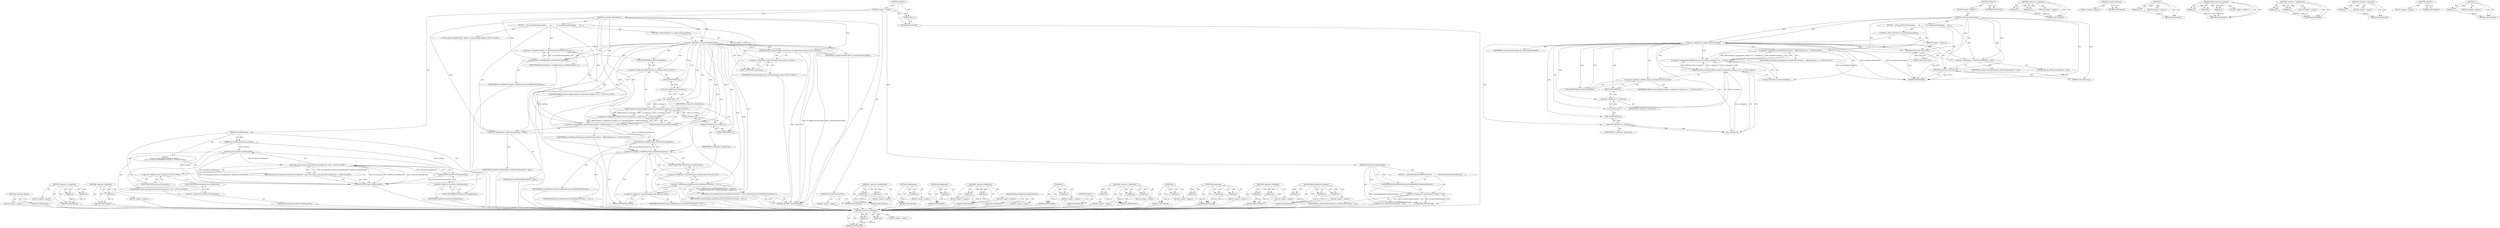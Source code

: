 digraph "AffineTransform.translation" {
vulnerable_74 [label=<(METHOD,&lt;operator&gt;.fieldAccess)>];
vulnerable_75 [label=<(PARAM,p1)>];
vulnerable_76 [label=<(PARAM,p2)>];
vulnerable_77 [label=<(BLOCK,&lt;empty&gt;,&lt;empty&gt;)>];
vulnerable_78 [label=<(METHOD_RETURN,ANY)>];
vulnerable_6 [label=<(METHOD,&lt;global&gt;)<SUB>1</SUB>>];
vulnerable_7 [label=<(BLOCK,&lt;empty&gt;,&lt;empty&gt;)<SUB>1</SUB>>];
vulnerable_8 [label=<(METHOD,calculateLocalTransform)<SUB>1</SUB>>];
vulnerable_9 [label=<(BLOCK,{
     if (!m_needsTransformUpdate)
        ret...,{
     if (!m_needsTransformUpdate)
        ret...)<SUB>2</SUB>>];
vulnerable_10 [label=<(CONTROL_STRUCTURE,IF,if (!m_needsTransformUpdate))<SUB>3</SUB>>];
vulnerable_11 [label=<(&lt;operator&gt;.logicalNot,!m_needsTransformUpdate)<SUB>3</SUB>>];
vulnerable_12 [label=<(IDENTIFIER,m_needsTransformUpdate,!m_needsTransformUpdate)<SUB>3</SUB>>];
vulnerable_13 [label=<(BLOCK,&lt;empty&gt;,&lt;empty&gt;)<SUB>4</SUB>>];
vulnerable_14 [label=<(RETURN,return false;,return false;)<SUB>4</SUB>>];
vulnerable_15 [label=<(LITERAL,false,return false;)<SUB>4</SUB>>];
vulnerable_16 [label="<(&lt;operator&gt;.assignment,m_localToParentTransform = AffineTransform::tra...)<SUB>6</SUB>>"];
vulnerable_17 [label="<(IDENTIFIER,m_localToParentTransform,m_localToParentTransform = AffineTransform::tra...)<SUB>6</SUB>>"];
vulnerable_18 [label="<(&lt;operator&gt;.multiplication,AffineTransform::translation(m_viewport.x(), m_...)<SUB>6</SUB>>"];
vulnerable_19 [label="<(AffineTransform.translation,AffineTransform::translation(m_viewport.x(), m_...)<SUB>6</SUB>>"];
vulnerable_20 [label="<(&lt;operator&gt;.fieldAccess,AffineTransform::translation)<SUB>6</SUB>>"];
vulnerable_21 [label="<(IDENTIFIER,AffineTransform,AffineTransform::translation(m_viewport.x(), m_...)<SUB>6</SUB>>"];
vulnerable_22 [label=<(FIELD_IDENTIFIER,translation,translation)<SUB>6</SUB>>];
vulnerable_23 [label=<(x,m_viewport.x())<SUB>6</SUB>>];
vulnerable_24 [label=<(&lt;operator&gt;.fieldAccess,m_viewport.x)<SUB>6</SUB>>];
vulnerable_25 [label=<(IDENTIFIER,m_viewport,m_viewport.x())<SUB>6</SUB>>];
vulnerable_26 [label=<(FIELD_IDENTIFIER,x,x)<SUB>6</SUB>>];
vulnerable_27 [label=<(y,m_viewport.y())<SUB>6</SUB>>];
vulnerable_28 [label=<(&lt;operator&gt;.fieldAccess,m_viewport.y)<SUB>6</SUB>>];
vulnerable_29 [label=<(IDENTIFIER,m_viewport,m_viewport.y())<SUB>6</SUB>>];
vulnerable_30 [label=<(FIELD_IDENTIFIER,y,y)<SUB>6</SUB>>];
vulnerable_31 [label=<(viewportTransform,viewportTransform())<SUB>6</SUB>>];
vulnerable_32 [label=<(&lt;operator&gt;.assignment,m_needsTransformUpdate = false)<SUB>7</SUB>>];
vulnerable_33 [label=<(IDENTIFIER,m_needsTransformUpdate,m_needsTransformUpdate = false)<SUB>7</SUB>>];
vulnerable_34 [label=<(LITERAL,false,m_needsTransformUpdate = false)<SUB>7</SUB>>];
vulnerable_35 [label=<(RETURN,return true;,return true;)<SUB>8</SUB>>];
vulnerable_36 [label=<(LITERAL,true,return true;)<SUB>8</SUB>>];
vulnerable_37 [label=<(METHOD_RETURN,bool)<SUB>1</SUB>>];
vulnerable_39 [label=<(METHOD_RETURN,ANY)<SUB>1</SUB>>];
vulnerable_58 [label=<(METHOD,&lt;operator&gt;.assignment)>];
vulnerable_59 [label=<(PARAM,p1)>];
vulnerable_60 [label=<(PARAM,p2)>];
vulnerable_61 [label=<(BLOCK,&lt;empty&gt;,&lt;empty&gt;)>];
vulnerable_62 [label=<(METHOD_RETURN,ANY)>];
vulnerable_87 [label=<(METHOD,viewportTransform)>];
vulnerable_88 [label=<(BLOCK,&lt;empty&gt;,&lt;empty&gt;)>];
vulnerable_89 [label=<(METHOD_RETURN,ANY)>];
vulnerable_83 [label=<(METHOD,y)>];
vulnerable_84 [label=<(PARAM,p1)>];
vulnerable_85 [label=<(BLOCK,&lt;empty&gt;,&lt;empty&gt;)>];
vulnerable_86 [label=<(METHOD_RETURN,ANY)>];
vulnerable_68 [label=<(METHOD,AffineTransform.translation)>];
vulnerable_69 [label=<(PARAM,p1)>];
vulnerable_70 [label=<(PARAM,p2)>];
vulnerable_71 [label=<(PARAM,p3)>];
vulnerable_72 [label=<(BLOCK,&lt;empty&gt;,&lt;empty&gt;)>];
vulnerable_73 [label=<(METHOD_RETURN,ANY)>];
vulnerable_63 [label=<(METHOD,&lt;operator&gt;.multiplication)>];
vulnerable_64 [label=<(PARAM,p1)>];
vulnerable_65 [label=<(PARAM,p2)>];
vulnerable_66 [label=<(BLOCK,&lt;empty&gt;,&lt;empty&gt;)>];
vulnerable_67 [label=<(METHOD_RETURN,ANY)>];
vulnerable_54 [label=<(METHOD,&lt;operator&gt;.logicalNot)>];
vulnerable_55 [label=<(PARAM,p1)>];
vulnerable_56 [label=<(BLOCK,&lt;empty&gt;,&lt;empty&gt;)>];
vulnerable_57 [label=<(METHOD_RETURN,ANY)>];
vulnerable_48 [label=<(METHOD,&lt;global&gt;)<SUB>1</SUB>>];
vulnerable_49 [label=<(BLOCK,&lt;empty&gt;,&lt;empty&gt;)>];
vulnerable_50 [label=<(METHOD_RETURN,ANY)>];
vulnerable_79 [label=<(METHOD,x)>];
vulnerable_80 [label=<(PARAM,p1)>];
vulnerable_81 [label=<(BLOCK,&lt;empty&gt;,&lt;empty&gt;)>];
vulnerable_82 [label=<(METHOD_RETURN,ANY)>];
fixed_160 [label=<(METHOD,viewportTransform)>];
fixed_161 [label=<(BLOCK,&lt;empty&gt;,&lt;empty&gt;)>];
fixed_162 [label=<(METHOD_RETURN,ANY)>];
fixed_113 [label=<(METHOD,&lt;operator&gt;.assignment)>];
fixed_114 [label=<(PARAM,p1)>];
fixed_115 [label=<(PARAM,p2)>];
fixed_116 [label=<(BLOCK,&lt;empty&gt;,&lt;empty&gt;)>];
fixed_117 [label=<(METHOD_RETURN,ANY)>];
fixed_137 [label=<(METHOD,&lt;operator&gt;.logicalNot)>];
fixed_138 [label=<(PARAM,p1)>];
fixed_139 [label=<(BLOCK,&lt;empty&gt;,&lt;empty&gt;)>];
fixed_140 [label=<(METHOD_RETURN,ANY)>];
fixed_6 [label=<(METHOD,&lt;global&gt;)<SUB>1</SUB>>];
fixed_7 [label=<(BLOCK,&lt;empty&gt;,&lt;empty&gt;)<SUB>1</SUB>>];
fixed_8 [label=<(METHOD,calculateLocalTransform)<SUB>1</SUB>>];
fixed_9 [label=<(BLOCK,&lt;empty&gt;,&lt;empty&gt;)>];
fixed_10 [label=<(METHOD_RETURN,bool)<SUB>1</SUB>>];
fixed_12 [label=<(UNKNOWN,),))<SUB>1</SUB>>];
fixed_13 [label=<(METHOD,setNeedsTransformUpdate)<SUB>2</SUB>>];
fixed_14 [label=<(BLOCK,{
    setMayNeedPaintInvalidationSubtree();
   ...,{
    setMayNeedPaintInvalidationSubtree();
   ...)<SUB>3</SUB>>];
fixed_15 [label=<(setMayNeedPaintInvalidationSubtree,setMayNeedPaintInvalidationSubtree())<SUB>4</SUB>>];
fixed_16 [label=<(&lt;operator&gt;.assignment,m_needsTransformUpdate = true)<SUB>5</SUB>>];
fixed_17 [label=<(IDENTIFIER,m_needsTransformUpdate,m_needsTransformUpdate = true)<SUB>5</SUB>>];
fixed_18 [label=<(LITERAL,true,m_needsTransformUpdate = true)<SUB>5</SUB>>];
fixed_19 [label=<(METHOD_RETURN,void)<SUB>2</SUB>>];
fixed_21 [label=<(METHOD,scaleReference)<SUB>8</SUB>>];
fixed_22 [label=<(PARAM,const AffineTransform&amp; transform)<SUB>8</SUB>>];
fixed_23 [label="<(BLOCK,{
    return std::make_pair(transform.xScaleSqu...,{
    return std::make_pair(transform.xScaleSqu...)<SUB>9</SUB>>"];
fixed_24 [label="<(RETURN,return std::make_pair(transform.xScaleSquared()...,return std::make_pair(transform.xScaleSquared()...)<SUB>10</SUB>>"];
fixed_25 [label="<(std.make_pair,std::make_pair(transform.xScaleSquared(), trans...)<SUB>10</SUB>>"];
fixed_26 [label="<(&lt;operator&gt;.fieldAccess,std::make_pair)<SUB>10</SUB>>"];
fixed_27 [label="<(IDENTIFIER,std,std::make_pair(transform.xScaleSquared(), trans...)<SUB>10</SUB>>"];
fixed_28 [label=<(FIELD_IDENTIFIER,make_pair,make_pair)<SUB>10</SUB>>];
fixed_29 [label=<(xScaleSquared,transform.xScaleSquared())<SUB>10</SUB>>];
fixed_30 [label=<(&lt;operator&gt;.fieldAccess,transform.xScaleSquared)<SUB>10</SUB>>];
fixed_31 [label=<(IDENTIFIER,transform,transform.xScaleSquared())<SUB>10</SUB>>];
fixed_32 [label=<(FIELD_IDENTIFIER,xScaleSquared,xScaleSquared)<SUB>10</SUB>>];
fixed_33 [label=<(yScaleSquared,transform.yScaleSquared())<SUB>10</SUB>>];
fixed_34 [label=<(&lt;operator&gt;.fieldAccess,transform.yScaleSquared)<SUB>10</SUB>>];
fixed_35 [label=<(IDENTIFIER,transform,transform.yScaleSquared())<SUB>10</SUB>>];
fixed_36 [label=<(FIELD_IDENTIFIER,yScaleSquared,yScaleSquared)<SUB>10</SUB>>];
fixed_37 [label=<(METHOD_RETURN,pair&lt;double,double&gt;)<SUB>8</SUB>>];
fixed_39 [label=<(METHOD,calculateLocalTransform)<SUB>13</SUB>>];
fixed_40 [label=<(BLOCK,{
     if (!m_needsTransformUpdate)
        ret...,{
     if (!m_needsTransformUpdate)
        ret...)<SUB>14</SUB>>];
fixed_41 [label=<(CONTROL_STRUCTURE,IF,if (!m_needsTransformUpdate))<SUB>15</SUB>>];
fixed_42 [label=<(&lt;operator&gt;.logicalNot,!m_needsTransformUpdate)<SUB>15</SUB>>];
fixed_43 [label=<(IDENTIFIER,m_needsTransformUpdate,!m_needsTransformUpdate)<SUB>15</SUB>>];
fixed_44 [label=<(BLOCK,&lt;empty&gt;,&lt;empty&gt;)<SUB>16</SUB>>];
fixed_45 [label="<(RETURN,return TransformChange::None;,return TransformChange::None;)<SUB>16</SUB>>"];
fixed_46 [label="<(&lt;operator&gt;.fieldAccess,TransformChange::None)<SUB>16</SUB>>"];
fixed_47 [label="<(IDENTIFIER,TransformChange,return TransformChange::None;)<SUB>16</SUB>>"];
fixed_48 [label=<(FIELD_IDENTIFIER,None,None)<SUB>16</SUB>>];
fixed_49 [label="<(LOCAL,std.pair&lt;double,double&gt; oldScale: std.pair&lt;double,double&gt;)<SUB>18</SUB>>"];
fixed_50 [label=<(&lt;operator&gt;.assignment,oldScale = scaleReference(m_localToParentTransf...)<SUB>18</SUB>>];
fixed_51 [label=<(IDENTIFIER,oldScale,oldScale = scaleReference(m_localToParentTransf...)<SUB>18</SUB>>];
fixed_52 [label=<(scaleReference,scaleReference(m_localToParentTransform))<SUB>18</SUB>>];
fixed_53 [label=<(IDENTIFIER,m_localToParentTransform,scaleReference(m_localToParentTransform))<SUB>18</SUB>>];
fixed_54 [label="<(&lt;operator&gt;.assignment,m_localToParentTransform = AffineTransform::tra...)<SUB>19</SUB>>"];
fixed_55 [label="<(IDENTIFIER,m_localToParentTransform,m_localToParentTransform = AffineTransform::tra...)<SUB>19</SUB>>"];
fixed_56 [label="<(&lt;operator&gt;.multiplication,AffineTransform::translation(m_viewport.x(), m_...)<SUB>19</SUB>>"];
fixed_57 [label="<(AffineTransform.translation,AffineTransform::translation(m_viewport.x(), m_...)<SUB>19</SUB>>"];
fixed_58 [label="<(&lt;operator&gt;.fieldAccess,AffineTransform::translation)<SUB>19</SUB>>"];
fixed_59 [label="<(IDENTIFIER,AffineTransform,AffineTransform::translation(m_viewport.x(), m_...)<SUB>19</SUB>>"];
fixed_60 [label=<(FIELD_IDENTIFIER,translation,translation)<SUB>19</SUB>>];
fixed_61 [label=<(x,m_viewport.x())<SUB>19</SUB>>];
fixed_62 [label=<(&lt;operator&gt;.fieldAccess,m_viewport.x)<SUB>19</SUB>>];
fixed_63 [label=<(IDENTIFIER,m_viewport,m_viewport.x())<SUB>19</SUB>>];
fixed_64 [label=<(FIELD_IDENTIFIER,x,x)<SUB>19</SUB>>];
fixed_65 [label=<(y,m_viewport.y())<SUB>19</SUB>>];
fixed_66 [label=<(&lt;operator&gt;.fieldAccess,m_viewport.y)<SUB>19</SUB>>];
fixed_67 [label=<(IDENTIFIER,m_viewport,m_viewport.y())<SUB>19</SUB>>];
fixed_68 [label=<(FIELD_IDENTIFIER,y,y)<SUB>19</SUB>>];
fixed_69 [label=<(viewportTransform,viewportTransform())<SUB>19</SUB>>];
fixed_70 [label=<(&lt;operator&gt;.assignment,m_needsTransformUpdate = false)<SUB>20</SUB>>];
fixed_71 [label=<(IDENTIFIER,m_needsTransformUpdate,m_needsTransformUpdate = false)<SUB>20</SUB>>];
fixed_72 [label=<(LITERAL,false,m_needsTransformUpdate = false)<SUB>20</SUB>>];
fixed_73 [label=<(RETURN,return scaleReference(m_localToParentTransform)...,return scaleReference(m_localToParentTransform)...)<SUB>21</SUB>>];
fixed_74 [label=<(&lt;operator&gt;.conditional,scaleReference(m_localToParentTransform) != old...)<SUB>21</SUB>>];
fixed_75 [label=<(&lt;operator&gt;.notEquals,scaleReference(m_localToParentTransform) != old...)<SUB>21</SUB>>];
fixed_76 [label=<(scaleReference,scaleReference(m_localToParentTransform))<SUB>21</SUB>>];
fixed_77 [label=<(IDENTIFIER,m_localToParentTransform,scaleReference(m_localToParentTransform))<SUB>21</SUB>>];
fixed_78 [label=<(IDENTIFIER,oldScale,scaleReference(m_localToParentTransform) != old...)<SUB>21</SUB>>];
fixed_79 [label="<(&lt;operator&gt;.fieldAccess,TransformChange::Full)<SUB>22</SUB>>"];
fixed_80 [label=<(IDENTIFIER,TransformChange,scaleReference(m_localToParentTransform) != old...)<SUB>22</SUB>>];
fixed_81 [label=<(FIELD_IDENTIFIER,Full,Full)<SUB>22</SUB>>];
fixed_82 [label="<(&lt;operator&gt;.fieldAccess,TransformChange::ScaleInvariant)<SUB>22</SUB>>"];
fixed_83 [label=<(IDENTIFIER,TransformChange,scaleReference(m_localToParentTransform) != old...)<SUB>22</SUB>>];
fixed_84 [label=<(FIELD_IDENTIFIER,ScaleInvariant,ScaleInvariant)<SUB>22</SUB>>];
fixed_85 [label=<(METHOD_RETURN,TransformChange)<SUB>13</SUB>>];
fixed_87 [label=<(METHOD_RETURN,ANY)<SUB>1</SUB>>];
fixed_141 [label=<(METHOD,&lt;operator&gt;.multiplication)>];
fixed_142 [label=<(PARAM,p1)>];
fixed_143 [label=<(PARAM,p2)>];
fixed_144 [label=<(BLOCK,&lt;empty&gt;,&lt;empty&gt;)>];
fixed_145 [label=<(METHOD_RETURN,ANY)>];
fixed_133 [label=<(METHOD,yScaleSquared)>];
fixed_134 [label=<(PARAM,p1)>];
fixed_135 [label=<(BLOCK,&lt;empty&gt;,&lt;empty&gt;)>];
fixed_136 [label=<(METHOD_RETURN,ANY)>];
fixed_129 [label=<(METHOD,xScaleSquared)>];
fixed_130 [label=<(PARAM,p1)>];
fixed_131 [label=<(BLOCK,&lt;empty&gt;,&lt;empty&gt;)>];
fixed_132 [label=<(METHOD_RETURN,ANY)>];
fixed_124 [label=<(METHOD,&lt;operator&gt;.fieldAccess)>];
fixed_125 [label=<(PARAM,p1)>];
fixed_126 [label=<(PARAM,p2)>];
fixed_127 [label=<(BLOCK,&lt;empty&gt;,&lt;empty&gt;)>];
fixed_128 [label=<(METHOD_RETURN,ANY)>];
fixed_110 [label=<(METHOD,setMayNeedPaintInvalidationSubtree)>];
fixed_111 [label=<(BLOCK,&lt;empty&gt;,&lt;empty&gt;)>];
fixed_112 [label=<(METHOD_RETURN,ANY)>];
fixed_152 [label=<(METHOD,x)>];
fixed_153 [label=<(PARAM,p1)>];
fixed_154 [label=<(BLOCK,&lt;empty&gt;,&lt;empty&gt;)>];
fixed_155 [label=<(METHOD_RETURN,ANY)>];
fixed_104 [label=<(METHOD,&lt;global&gt;)<SUB>1</SUB>>];
fixed_105 [label=<(BLOCK,&lt;empty&gt;,&lt;empty&gt;)>];
fixed_106 [label=<(METHOD_RETURN,ANY)>];
fixed_163 [label=<(METHOD,&lt;operator&gt;.conditional)>];
fixed_164 [label=<(PARAM,p1)>];
fixed_165 [label=<(PARAM,p2)>];
fixed_166 [label=<(PARAM,p3)>];
fixed_167 [label=<(BLOCK,&lt;empty&gt;,&lt;empty&gt;)>];
fixed_168 [label=<(METHOD_RETURN,ANY)>];
fixed_156 [label=<(METHOD,y)>];
fixed_157 [label=<(PARAM,p1)>];
fixed_158 [label=<(BLOCK,&lt;empty&gt;,&lt;empty&gt;)>];
fixed_159 [label=<(METHOD_RETURN,ANY)>];
fixed_118 [label=<(METHOD,std.make_pair)>];
fixed_119 [label=<(PARAM,p1)>];
fixed_120 [label=<(PARAM,p2)>];
fixed_121 [label=<(PARAM,p3)>];
fixed_122 [label=<(BLOCK,&lt;empty&gt;,&lt;empty&gt;)>];
fixed_123 [label=<(METHOD_RETURN,ANY)>];
fixed_169 [label=<(METHOD,&lt;operator&gt;.notEquals)>];
fixed_170 [label=<(PARAM,p1)>];
fixed_171 [label=<(PARAM,p2)>];
fixed_172 [label=<(BLOCK,&lt;empty&gt;,&lt;empty&gt;)>];
fixed_173 [label=<(METHOD_RETURN,ANY)>];
fixed_146 [label=<(METHOD,AffineTransform.translation)>];
fixed_147 [label=<(PARAM,p1)>];
fixed_148 [label=<(PARAM,p2)>];
fixed_149 [label=<(PARAM,p3)>];
fixed_150 [label=<(BLOCK,&lt;empty&gt;,&lt;empty&gt;)>];
fixed_151 [label=<(METHOD_RETURN,ANY)>];
vulnerable_74 -> vulnerable_75  [key=0, label="AST: "];
vulnerable_74 -> vulnerable_75  [key=1, label="DDG: "];
vulnerable_74 -> vulnerable_77  [key=0, label="AST: "];
vulnerable_74 -> vulnerable_76  [key=0, label="AST: "];
vulnerable_74 -> vulnerable_76  [key=1, label="DDG: "];
vulnerable_74 -> vulnerable_78  [key=0, label="AST: "];
vulnerable_74 -> vulnerable_78  [key=1, label="CFG: "];
vulnerable_75 -> vulnerable_78  [key=0, label="DDG: p1"];
vulnerable_76 -> vulnerable_78  [key=0, label="DDG: p2"];
vulnerable_6 -> vulnerable_7  [key=0, label="AST: "];
vulnerable_6 -> vulnerable_39  [key=0, label="AST: "];
vulnerable_6 -> vulnerable_39  [key=1, label="CFG: "];
vulnerable_7 -> vulnerable_8  [key=0, label="AST: "];
vulnerable_8 -> vulnerable_9  [key=0, label="AST: "];
vulnerable_8 -> vulnerable_37  [key=0, label="AST: "];
vulnerable_8 -> vulnerable_11  [key=0, label="CFG: "];
vulnerable_8 -> vulnerable_11  [key=1, label="DDG: "];
vulnerable_8 -> vulnerable_32  [key=0, label="DDG: "];
vulnerable_8 -> vulnerable_35  [key=0, label="DDG: "];
vulnerable_8 -> vulnerable_36  [key=0, label="DDG: "];
vulnerable_8 -> vulnerable_14  [key=0, label="DDG: "];
vulnerable_8 -> vulnerable_18  [key=0, label="DDG: "];
vulnerable_8 -> vulnerable_15  [key=0, label="DDG: "];
vulnerable_9 -> vulnerable_10  [key=0, label="AST: "];
vulnerable_9 -> vulnerable_16  [key=0, label="AST: "];
vulnerable_9 -> vulnerable_32  [key=0, label="AST: "];
vulnerable_9 -> vulnerable_35  [key=0, label="AST: "];
vulnerable_10 -> vulnerable_11  [key=0, label="AST: "];
vulnerable_10 -> vulnerable_13  [key=0, label="AST: "];
vulnerable_11 -> vulnerable_12  [key=0, label="AST: "];
vulnerable_11 -> vulnerable_14  [key=0, label="CFG: "];
vulnerable_11 -> vulnerable_14  [key=1, label="CDG: "];
vulnerable_11 -> vulnerable_22  [key=0, label="CFG: "];
vulnerable_11 -> vulnerable_22  [key=1, label="CDG: "];
vulnerable_11 -> vulnerable_37  [key=0, label="DDG: m_needsTransformUpdate"];
vulnerable_11 -> vulnerable_37  [key=1, label="DDG: !m_needsTransformUpdate"];
vulnerable_11 -> vulnerable_24  [key=0, label="CDG: "];
vulnerable_11 -> vulnerable_16  [key=0, label="CDG: "];
vulnerable_11 -> vulnerable_30  [key=0, label="CDG: "];
vulnerable_11 -> vulnerable_32  [key=0, label="CDG: "];
vulnerable_11 -> vulnerable_18  [key=0, label="CDG: "];
vulnerable_11 -> vulnerable_26  [key=0, label="CDG: "];
vulnerable_11 -> vulnerable_23  [key=0, label="CDG: "];
vulnerable_11 -> vulnerable_19  [key=0, label="CDG: "];
vulnerable_11 -> vulnerable_28  [key=0, label="CDG: "];
vulnerable_11 -> vulnerable_35  [key=0, label="CDG: "];
vulnerable_11 -> vulnerable_20  [key=0, label="CDG: "];
vulnerable_11 -> vulnerable_27  [key=0, label="CDG: "];
vulnerable_11 -> vulnerable_31  [key=0, label="CDG: "];
vulnerable_13 -> vulnerable_14  [key=0, label="AST: "];
vulnerable_14 -> vulnerable_15  [key=0, label="AST: "];
vulnerable_14 -> vulnerable_37  [key=0, label="CFG: "];
vulnerable_14 -> vulnerable_37  [key=1, label="DDG: &lt;RET&gt;"];
vulnerable_15 -> vulnerable_14  [key=0, label="DDG: false"];
vulnerable_16 -> vulnerable_17  [key=0, label="AST: "];
vulnerable_16 -> vulnerable_18  [key=0, label="AST: "];
vulnerable_16 -> vulnerable_32  [key=0, label="CFG: "];
vulnerable_16 -> vulnerable_37  [key=0, label="DDG: m_localToParentTransform"];
vulnerable_18 -> vulnerable_19  [key=0, label="AST: "];
vulnerable_18 -> vulnerable_31  [key=0, label="AST: "];
vulnerable_18 -> vulnerable_16  [key=0, label="CFG: "];
vulnerable_18 -> vulnerable_16  [key=1, label="DDG: AffineTransform::translation(m_viewport.x(), m_viewport.y())"];
vulnerable_18 -> vulnerable_16  [key=2, label="DDG: viewportTransform()"];
vulnerable_19 -> vulnerable_20  [key=0, label="AST: "];
vulnerable_19 -> vulnerable_23  [key=0, label="AST: "];
vulnerable_19 -> vulnerable_27  [key=0, label="AST: "];
vulnerable_19 -> vulnerable_31  [key=0, label="CFG: "];
vulnerable_19 -> vulnerable_18  [key=0, label="DDG: AffineTransform::translation"];
vulnerable_19 -> vulnerable_18  [key=1, label="DDG: m_viewport.x()"];
vulnerable_19 -> vulnerable_18  [key=2, label="DDG: m_viewport.y()"];
vulnerable_20 -> vulnerable_21  [key=0, label="AST: "];
vulnerable_20 -> vulnerable_22  [key=0, label="AST: "];
vulnerable_20 -> vulnerable_26  [key=0, label="CFG: "];
vulnerable_22 -> vulnerable_20  [key=0, label="CFG: "];
vulnerable_23 -> vulnerable_24  [key=0, label="AST: "];
vulnerable_23 -> vulnerable_30  [key=0, label="CFG: "];
vulnerable_23 -> vulnerable_19  [key=0, label="DDG: m_viewport.x"];
vulnerable_24 -> vulnerable_25  [key=0, label="AST: "];
vulnerable_24 -> vulnerable_26  [key=0, label="AST: "];
vulnerable_24 -> vulnerable_23  [key=0, label="CFG: "];
vulnerable_26 -> vulnerable_24  [key=0, label="CFG: "];
vulnerable_27 -> vulnerable_28  [key=0, label="AST: "];
vulnerable_27 -> vulnerable_19  [key=0, label="CFG: "];
vulnerable_27 -> vulnerable_19  [key=1, label="DDG: m_viewport.y"];
vulnerable_28 -> vulnerable_29  [key=0, label="AST: "];
vulnerable_28 -> vulnerable_30  [key=0, label="AST: "];
vulnerable_28 -> vulnerable_27  [key=0, label="CFG: "];
vulnerable_30 -> vulnerable_28  [key=0, label="CFG: "];
vulnerable_31 -> vulnerable_18  [key=0, label="CFG: "];
vulnerable_32 -> vulnerable_33  [key=0, label="AST: "];
vulnerable_32 -> vulnerable_34  [key=0, label="AST: "];
vulnerable_32 -> vulnerable_35  [key=0, label="CFG: "];
vulnerable_35 -> vulnerable_36  [key=0, label="AST: "];
vulnerable_35 -> vulnerable_37  [key=0, label="CFG: "];
vulnerable_35 -> vulnerable_37  [key=1, label="DDG: &lt;RET&gt;"];
vulnerable_36 -> vulnerable_35  [key=0, label="DDG: true"];
vulnerable_58 -> vulnerable_59  [key=0, label="AST: "];
vulnerable_58 -> vulnerable_59  [key=1, label="DDG: "];
vulnerable_58 -> vulnerable_61  [key=0, label="AST: "];
vulnerable_58 -> vulnerable_60  [key=0, label="AST: "];
vulnerable_58 -> vulnerable_60  [key=1, label="DDG: "];
vulnerable_58 -> vulnerable_62  [key=0, label="AST: "];
vulnerable_58 -> vulnerable_62  [key=1, label="CFG: "];
vulnerable_59 -> vulnerable_62  [key=0, label="DDG: p1"];
vulnerable_60 -> vulnerable_62  [key=0, label="DDG: p2"];
vulnerable_87 -> vulnerable_88  [key=0, label="AST: "];
vulnerable_87 -> vulnerable_89  [key=0, label="AST: "];
vulnerable_87 -> vulnerable_89  [key=1, label="CFG: "];
vulnerable_83 -> vulnerable_84  [key=0, label="AST: "];
vulnerable_83 -> vulnerable_84  [key=1, label="DDG: "];
vulnerable_83 -> vulnerable_85  [key=0, label="AST: "];
vulnerable_83 -> vulnerable_86  [key=0, label="AST: "];
vulnerable_83 -> vulnerable_86  [key=1, label="CFG: "];
vulnerable_84 -> vulnerable_86  [key=0, label="DDG: p1"];
vulnerable_68 -> vulnerable_69  [key=0, label="AST: "];
vulnerable_68 -> vulnerable_69  [key=1, label="DDG: "];
vulnerable_68 -> vulnerable_72  [key=0, label="AST: "];
vulnerable_68 -> vulnerable_70  [key=0, label="AST: "];
vulnerable_68 -> vulnerable_70  [key=1, label="DDG: "];
vulnerable_68 -> vulnerable_73  [key=0, label="AST: "];
vulnerable_68 -> vulnerable_73  [key=1, label="CFG: "];
vulnerable_68 -> vulnerable_71  [key=0, label="AST: "];
vulnerable_68 -> vulnerable_71  [key=1, label="DDG: "];
vulnerable_69 -> vulnerable_73  [key=0, label="DDG: p1"];
vulnerable_70 -> vulnerable_73  [key=0, label="DDG: p2"];
vulnerable_71 -> vulnerable_73  [key=0, label="DDG: p3"];
vulnerable_63 -> vulnerable_64  [key=0, label="AST: "];
vulnerable_63 -> vulnerable_64  [key=1, label="DDG: "];
vulnerable_63 -> vulnerable_66  [key=0, label="AST: "];
vulnerable_63 -> vulnerable_65  [key=0, label="AST: "];
vulnerable_63 -> vulnerable_65  [key=1, label="DDG: "];
vulnerable_63 -> vulnerable_67  [key=0, label="AST: "];
vulnerable_63 -> vulnerable_67  [key=1, label="CFG: "];
vulnerable_64 -> vulnerable_67  [key=0, label="DDG: p1"];
vulnerable_65 -> vulnerable_67  [key=0, label="DDG: p2"];
vulnerable_54 -> vulnerable_55  [key=0, label="AST: "];
vulnerable_54 -> vulnerable_55  [key=1, label="DDG: "];
vulnerable_54 -> vulnerable_56  [key=0, label="AST: "];
vulnerable_54 -> vulnerable_57  [key=0, label="AST: "];
vulnerable_54 -> vulnerable_57  [key=1, label="CFG: "];
vulnerable_55 -> vulnerable_57  [key=0, label="DDG: p1"];
vulnerable_48 -> vulnerable_49  [key=0, label="AST: "];
vulnerable_48 -> vulnerable_50  [key=0, label="AST: "];
vulnerable_48 -> vulnerable_50  [key=1, label="CFG: "];
vulnerable_79 -> vulnerable_80  [key=0, label="AST: "];
vulnerable_79 -> vulnerable_80  [key=1, label="DDG: "];
vulnerable_79 -> vulnerable_81  [key=0, label="AST: "];
vulnerable_79 -> vulnerable_82  [key=0, label="AST: "];
vulnerable_79 -> vulnerable_82  [key=1, label="CFG: "];
vulnerable_80 -> vulnerable_82  [key=0, label="DDG: p1"];
fixed_160 -> fixed_161  [key=0, label="AST: "];
fixed_160 -> fixed_162  [key=0, label="AST: "];
fixed_160 -> fixed_162  [key=1, label="CFG: "];
fixed_161 -> vulnerable_74  [key=0];
fixed_162 -> vulnerable_74  [key=0];
fixed_113 -> fixed_114  [key=0, label="AST: "];
fixed_113 -> fixed_114  [key=1, label="DDG: "];
fixed_113 -> fixed_116  [key=0, label="AST: "];
fixed_113 -> fixed_115  [key=0, label="AST: "];
fixed_113 -> fixed_115  [key=1, label="DDG: "];
fixed_113 -> fixed_117  [key=0, label="AST: "];
fixed_113 -> fixed_117  [key=1, label="CFG: "];
fixed_114 -> fixed_117  [key=0, label="DDG: p1"];
fixed_115 -> fixed_117  [key=0, label="DDG: p2"];
fixed_116 -> vulnerable_74  [key=0];
fixed_117 -> vulnerable_74  [key=0];
fixed_137 -> fixed_138  [key=0, label="AST: "];
fixed_137 -> fixed_138  [key=1, label="DDG: "];
fixed_137 -> fixed_139  [key=0, label="AST: "];
fixed_137 -> fixed_140  [key=0, label="AST: "];
fixed_137 -> fixed_140  [key=1, label="CFG: "];
fixed_138 -> fixed_140  [key=0, label="DDG: p1"];
fixed_139 -> vulnerable_74  [key=0];
fixed_140 -> vulnerable_74  [key=0];
fixed_6 -> fixed_7  [key=0, label="AST: "];
fixed_6 -> fixed_87  [key=0, label="AST: "];
fixed_6 -> fixed_12  [key=0, label="CFG: "];
fixed_7 -> fixed_8  [key=0, label="AST: "];
fixed_7 -> fixed_12  [key=0, label="AST: "];
fixed_7 -> fixed_13  [key=0, label="AST: "];
fixed_7 -> fixed_21  [key=0, label="AST: "];
fixed_7 -> fixed_39  [key=0, label="AST: "];
fixed_8 -> fixed_9  [key=0, label="AST: "];
fixed_8 -> fixed_10  [key=0, label="AST: "];
fixed_8 -> fixed_10  [key=1, label="CFG: "];
fixed_9 -> vulnerable_74  [key=0];
fixed_10 -> vulnerable_74  [key=0];
fixed_12 -> fixed_87  [key=0, label="CFG: "];
fixed_13 -> fixed_14  [key=0, label="AST: "];
fixed_13 -> fixed_19  [key=0, label="AST: "];
fixed_13 -> fixed_15  [key=0, label="CFG: "];
fixed_13 -> fixed_15  [key=1, label="DDG: "];
fixed_13 -> fixed_16  [key=0, label="DDG: "];
fixed_14 -> fixed_15  [key=0, label="AST: "];
fixed_14 -> fixed_16  [key=0, label="AST: "];
fixed_15 -> fixed_16  [key=0, label="CFG: "];
fixed_15 -> fixed_19  [key=0, label="DDG: setMayNeedPaintInvalidationSubtree()"];
fixed_16 -> fixed_17  [key=0, label="AST: "];
fixed_16 -> fixed_18  [key=0, label="AST: "];
fixed_16 -> fixed_19  [key=0, label="CFG: "];
fixed_16 -> fixed_19  [key=1, label="DDG: m_needsTransformUpdate = true"];
fixed_16 -> fixed_19  [key=2, label="DDG: m_needsTransformUpdate"];
fixed_17 -> vulnerable_74  [key=0];
fixed_18 -> vulnerable_74  [key=0];
fixed_19 -> vulnerable_74  [key=0];
fixed_21 -> fixed_22  [key=0, label="AST: "];
fixed_21 -> fixed_22  [key=1, label="DDG: "];
fixed_21 -> fixed_23  [key=0, label="AST: "];
fixed_21 -> fixed_37  [key=0, label="AST: "];
fixed_21 -> fixed_28  [key=0, label="CFG: "];
fixed_22 -> fixed_37  [key=0, label="DDG: transform"];
fixed_22 -> fixed_29  [key=0, label="DDG: transform"];
fixed_22 -> fixed_33  [key=0, label="DDG: transform"];
fixed_23 -> fixed_24  [key=0, label="AST: "];
fixed_24 -> fixed_25  [key=0, label="AST: "];
fixed_24 -> fixed_37  [key=0, label="CFG: "];
fixed_24 -> fixed_37  [key=1, label="DDG: &lt;RET&gt;"];
fixed_25 -> fixed_26  [key=0, label="AST: "];
fixed_25 -> fixed_29  [key=0, label="AST: "];
fixed_25 -> fixed_33  [key=0, label="AST: "];
fixed_25 -> fixed_24  [key=0, label="CFG: "];
fixed_25 -> fixed_24  [key=1, label="DDG: std::make_pair(transform.xScaleSquared(), transform.yScaleSquared())"];
fixed_25 -> fixed_37  [key=0, label="DDG: std::make_pair"];
fixed_25 -> fixed_37  [key=1, label="DDG: transform.xScaleSquared()"];
fixed_25 -> fixed_37  [key=2, label="DDG: transform.yScaleSquared()"];
fixed_25 -> fixed_37  [key=3, label="DDG: std::make_pair(transform.xScaleSquared(), transform.yScaleSquared())"];
fixed_26 -> fixed_27  [key=0, label="AST: "];
fixed_26 -> fixed_28  [key=0, label="AST: "];
fixed_26 -> fixed_32  [key=0, label="CFG: "];
fixed_27 -> vulnerable_74  [key=0];
fixed_28 -> fixed_26  [key=0, label="CFG: "];
fixed_29 -> fixed_30  [key=0, label="AST: "];
fixed_29 -> fixed_36  [key=0, label="CFG: "];
fixed_29 -> fixed_37  [key=0, label="DDG: transform.xScaleSquared"];
fixed_29 -> fixed_25  [key=0, label="DDG: transform.xScaleSquared"];
fixed_30 -> fixed_31  [key=0, label="AST: "];
fixed_30 -> fixed_32  [key=0, label="AST: "];
fixed_30 -> fixed_29  [key=0, label="CFG: "];
fixed_31 -> vulnerable_74  [key=0];
fixed_32 -> fixed_30  [key=0, label="CFG: "];
fixed_33 -> fixed_34  [key=0, label="AST: "];
fixed_33 -> fixed_25  [key=0, label="CFG: "];
fixed_33 -> fixed_25  [key=1, label="DDG: transform.yScaleSquared"];
fixed_33 -> fixed_37  [key=0, label="DDG: transform.yScaleSquared"];
fixed_34 -> fixed_35  [key=0, label="AST: "];
fixed_34 -> fixed_36  [key=0, label="AST: "];
fixed_34 -> fixed_33  [key=0, label="CFG: "];
fixed_35 -> vulnerable_74  [key=0];
fixed_36 -> fixed_34  [key=0, label="CFG: "];
fixed_37 -> vulnerable_74  [key=0];
fixed_39 -> fixed_40  [key=0, label="AST: "];
fixed_39 -> fixed_85  [key=0, label="AST: "];
fixed_39 -> fixed_42  [key=0, label="CFG: "];
fixed_39 -> fixed_42  [key=1, label="DDG: "];
fixed_39 -> fixed_70  [key=0, label="DDG: "];
fixed_39 -> fixed_45  [key=0, label="DDG: "];
fixed_39 -> fixed_52  [key=0, label="DDG: "];
fixed_39 -> fixed_56  [key=0, label="DDG: "];
fixed_39 -> fixed_75  [key=0, label="DDG: "];
fixed_39 -> fixed_76  [key=0, label="DDG: "];
fixed_40 -> fixed_41  [key=0, label="AST: "];
fixed_40 -> fixed_49  [key=0, label="AST: "];
fixed_40 -> fixed_50  [key=0, label="AST: "];
fixed_40 -> fixed_54  [key=0, label="AST: "];
fixed_40 -> fixed_70  [key=0, label="AST: "];
fixed_40 -> fixed_73  [key=0, label="AST: "];
fixed_41 -> fixed_42  [key=0, label="AST: "];
fixed_41 -> fixed_44  [key=0, label="AST: "];
fixed_42 -> fixed_43  [key=0, label="AST: "];
fixed_42 -> fixed_48  [key=0, label="CFG: "];
fixed_42 -> fixed_48  [key=1, label="CDG: "];
fixed_42 -> fixed_52  [key=0, label="CFG: "];
fixed_42 -> fixed_52  [key=1, label="CDG: "];
fixed_42 -> fixed_85  [key=0, label="DDG: m_needsTransformUpdate"];
fixed_42 -> fixed_85  [key=1, label="DDG: !m_needsTransformUpdate"];
fixed_42 -> fixed_58  [key=0, label="CDG: "];
fixed_42 -> fixed_68  [key=0, label="CDG: "];
fixed_42 -> fixed_60  [key=0, label="CDG: "];
fixed_42 -> fixed_73  [key=0, label="CDG: "];
fixed_42 -> fixed_61  [key=0, label="CDG: "];
fixed_42 -> fixed_64  [key=0, label="CDG: "];
fixed_42 -> fixed_57  [key=0, label="CDG: "];
fixed_42 -> fixed_66  [key=0, label="CDG: "];
fixed_42 -> fixed_75  [key=0, label="CDG: "];
fixed_42 -> fixed_46  [key=0, label="CDG: "];
fixed_42 -> fixed_56  [key=0, label="CDG: "];
fixed_42 -> fixed_69  [key=0, label="CDG: "];
fixed_42 -> fixed_70  [key=0, label="CDG: "];
fixed_42 -> fixed_74  [key=0, label="CDG: "];
fixed_42 -> fixed_45  [key=0, label="CDG: "];
fixed_42 -> fixed_76  [key=0, label="CDG: "];
fixed_42 -> fixed_65  [key=0, label="CDG: "];
fixed_42 -> fixed_50  [key=0, label="CDG: "];
fixed_42 -> fixed_54  [key=0, label="CDG: "];
fixed_42 -> fixed_62  [key=0, label="CDG: "];
fixed_43 -> vulnerable_74  [key=0];
fixed_44 -> fixed_45  [key=0, label="AST: "];
fixed_45 -> fixed_46  [key=0, label="AST: "];
fixed_45 -> fixed_85  [key=0, label="CFG: "];
fixed_45 -> fixed_85  [key=1, label="DDG: &lt;RET&gt;"];
fixed_46 -> fixed_47  [key=0, label="AST: "];
fixed_46 -> fixed_48  [key=0, label="AST: "];
fixed_46 -> fixed_45  [key=0, label="CFG: "];
fixed_47 -> vulnerable_74  [key=0];
fixed_48 -> fixed_46  [key=0, label="CFG: "];
fixed_49 -> vulnerable_74  [key=0];
fixed_50 -> fixed_51  [key=0, label="AST: "];
fixed_50 -> fixed_52  [key=0, label="AST: "];
fixed_50 -> fixed_60  [key=0, label="CFG: "];
fixed_50 -> fixed_75  [key=0, label="DDG: oldScale"];
fixed_51 -> vulnerable_74  [key=0];
fixed_52 -> fixed_53  [key=0, label="AST: "];
fixed_52 -> fixed_50  [key=0, label="CFG: "];
fixed_52 -> fixed_50  [key=1, label="DDG: m_localToParentTransform"];
fixed_53 -> vulnerable_74  [key=0];
fixed_54 -> fixed_55  [key=0, label="AST: "];
fixed_54 -> fixed_56  [key=0, label="AST: "];
fixed_54 -> fixed_70  [key=0, label="CFG: "];
fixed_54 -> fixed_76  [key=0, label="DDG: m_localToParentTransform"];
fixed_55 -> vulnerable_74  [key=0];
fixed_56 -> fixed_57  [key=0, label="AST: "];
fixed_56 -> fixed_69  [key=0, label="AST: "];
fixed_56 -> fixed_54  [key=0, label="CFG: "];
fixed_56 -> fixed_54  [key=1, label="DDG: AffineTransform::translation(m_viewport.x(), m_viewport.y())"];
fixed_56 -> fixed_54  [key=2, label="DDG: viewportTransform()"];
fixed_57 -> fixed_58  [key=0, label="AST: "];
fixed_57 -> fixed_61  [key=0, label="AST: "];
fixed_57 -> fixed_65  [key=0, label="AST: "];
fixed_57 -> fixed_69  [key=0, label="CFG: "];
fixed_57 -> fixed_56  [key=0, label="DDG: AffineTransform::translation"];
fixed_57 -> fixed_56  [key=1, label="DDG: m_viewport.x()"];
fixed_57 -> fixed_56  [key=2, label="DDG: m_viewport.y()"];
fixed_58 -> fixed_59  [key=0, label="AST: "];
fixed_58 -> fixed_60  [key=0, label="AST: "];
fixed_58 -> fixed_64  [key=0, label="CFG: "];
fixed_59 -> vulnerable_74  [key=0];
fixed_60 -> fixed_58  [key=0, label="CFG: "];
fixed_61 -> fixed_62  [key=0, label="AST: "];
fixed_61 -> fixed_68  [key=0, label="CFG: "];
fixed_61 -> fixed_57  [key=0, label="DDG: m_viewport.x"];
fixed_62 -> fixed_63  [key=0, label="AST: "];
fixed_62 -> fixed_64  [key=0, label="AST: "];
fixed_62 -> fixed_61  [key=0, label="CFG: "];
fixed_63 -> vulnerable_74  [key=0];
fixed_64 -> fixed_62  [key=0, label="CFG: "];
fixed_65 -> fixed_66  [key=0, label="AST: "];
fixed_65 -> fixed_57  [key=0, label="CFG: "];
fixed_65 -> fixed_57  [key=1, label="DDG: m_viewport.y"];
fixed_66 -> fixed_67  [key=0, label="AST: "];
fixed_66 -> fixed_68  [key=0, label="AST: "];
fixed_66 -> fixed_65  [key=0, label="CFG: "];
fixed_67 -> vulnerable_74  [key=0];
fixed_68 -> fixed_66  [key=0, label="CFG: "];
fixed_69 -> fixed_56  [key=0, label="CFG: "];
fixed_70 -> fixed_71  [key=0, label="AST: "];
fixed_70 -> fixed_72  [key=0, label="AST: "];
fixed_70 -> fixed_76  [key=0, label="CFG: "];
fixed_71 -> vulnerable_74  [key=0];
fixed_72 -> vulnerable_74  [key=0];
fixed_73 -> fixed_74  [key=0, label="AST: "];
fixed_73 -> fixed_85  [key=0, label="CFG: "];
fixed_73 -> fixed_85  [key=1, label="DDG: &lt;RET&gt;"];
fixed_74 -> fixed_75  [key=0, label="AST: "];
fixed_74 -> fixed_79  [key=0, label="AST: "];
fixed_74 -> fixed_82  [key=0, label="AST: "];
fixed_74 -> fixed_73  [key=0, label="CFG: "];
fixed_74 -> fixed_73  [key=1, label="DDG: scaleReference(m_localToParentTransform) != oldScale
        ? TransformChange::Full : TransformChange::ScaleInvariant"];
fixed_75 -> fixed_76  [key=0, label="AST: "];
fixed_75 -> fixed_78  [key=0, label="AST: "];
fixed_75 -> fixed_81  [key=0, label="CFG: "];
fixed_75 -> fixed_81  [key=1, label="CDG: "];
fixed_75 -> fixed_84  [key=0, label="CFG: "];
fixed_75 -> fixed_84  [key=1, label="CDG: "];
fixed_75 -> fixed_82  [key=0, label="CDG: "];
fixed_75 -> fixed_79  [key=0, label="CDG: "];
fixed_76 -> fixed_77  [key=0, label="AST: "];
fixed_76 -> fixed_75  [key=0, label="CFG: "];
fixed_76 -> fixed_75  [key=1, label="DDG: m_localToParentTransform"];
fixed_77 -> vulnerable_74  [key=0];
fixed_78 -> vulnerable_74  [key=0];
fixed_79 -> fixed_80  [key=0, label="AST: "];
fixed_79 -> fixed_81  [key=0, label="AST: "];
fixed_79 -> fixed_74  [key=0, label="CFG: "];
fixed_80 -> vulnerable_74  [key=0];
fixed_81 -> fixed_79  [key=0, label="CFG: "];
fixed_82 -> fixed_83  [key=0, label="AST: "];
fixed_82 -> fixed_84  [key=0, label="AST: "];
fixed_82 -> fixed_74  [key=0, label="CFG: "];
fixed_83 -> vulnerable_74  [key=0];
fixed_84 -> fixed_82  [key=0, label="CFG: "];
fixed_85 -> vulnerable_74  [key=0];
fixed_87 -> vulnerable_74  [key=0];
fixed_141 -> fixed_142  [key=0, label="AST: "];
fixed_141 -> fixed_142  [key=1, label="DDG: "];
fixed_141 -> fixed_144  [key=0, label="AST: "];
fixed_141 -> fixed_143  [key=0, label="AST: "];
fixed_141 -> fixed_143  [key=1, label="DDG: "];
fixed_141 -> fixed_145  [key=0, label="AST: "];
fixed_141 -> fixed_145  [key=1, label="CFG: "];
fixed_142 -> fixed_145  [key=0, label="DDG: p1"];
fixed_143 -> fixed_145  [key=0, label="DDG: p2"];
fixed_144 -> vulnerable_74  [key=0];
fixed_145 -> vulnerable_74  [key=0];
fixed_133 -> fixed_134  [key=0, label="AST: "];
fixed_133 -> fixed_134  [key=1, label="DDG: "];
fixed_133 -> fixed_135  [key=0, label="AST: "];
fixed_133 -> fixed_136  [key=0, label="AST: "];
fixed_133 -> fixed_136  [key=1, label="CFG: "];
fixed_134 -> fixed_136  [key=0, label="DDG: p1"];
fixed_135 -> vulnerable_74  [key=0];
fixed_136 -> vulnerable_74  [key=0];
fixed_129 -> fixed_130  [key=0, label="AST: "];
fixed_129 -> fixed_130  [key=1, label="DDG: "];
fixed_129 -> fixed_131  [key=0, label="AST: "];
fixed_129 -> fixed_132  [key=0, label="AST: "];
fixed_129 -> fixed_132  [key=1, label="CFG: "];
fixed_130 -> fixed_132  [key=0, label="DDG: p1"];
fixed_131 -> vulnerable_74  [key=0];
fixed_132 -> vulnerable_74  [key=0];
fixed_124 -> fixed_125  [key=0, label="AST: "];
fixed_124 -> fixed_125  [key=1, label="DDG: "];
fixed_124 -> fixed_127  [key=0, label="AST: "];
fixed_124 -> fixed_126  [key=0, label="AST: "];
fixed_124 -> fixed_126  [key=1, label="DDG: "];
fixed_124 -> fixed_128  [key=0, label="AST: "];
fixed_124 -> fixed_128  [key=1, label="CFG: "];
fixed_125 -> fixed_128  [key=0, label="DDG: p1"];
fixed_126 -> fixed_128  [key=0, label="DDG: p2"];
fixed_127 -> vulnerable_74  [key=0];
fixed_128 -> vulnerable_74  [key=0];
fixed_110 -> fixed_111  [key=0, label="AST: "];
fixed_110 -> fixed_112  [key=0, label="AST: "];
fixed_110 -> fixed_112  [key=1, label="CFG: "];
fixed_111 -> vulnerable_74  [key=0];
fixed_112 -> vulnerable_74  [key=0];
fixed_152 -> fixed_153  [key=0, label="AST: "];
fixed_152 -> fixed_153  [key=1, label="DDG: "];
fixed_152 -> fixed_154  [key=0, label="AST: "];
fixed_152 -> fixed_155  [key=0, label="AST: "];
fixed_152 -> fixed_155  [key=1, label="CFG: "];
fixed_153 -> fixed_155  [key=0, label="DDG: p1"];
fixed_154 -> vulnerable_74  [key=0];
fixed_155 -> vulnerable_74  [key=0];
fixed_104 -> fixed_105  [key=0, label="AST: "];
fixed_104 -> fixed_106  [key=0, label="AST: "];
fixed_104 -> fixed_106  [key=1, label="CFG: "];
fixed_105 -> vulnerable_74  [key=0];
fixed_106 -> vulnerable_74  [key=0];
fixed_163 -> fixed_164  [key=0, label="AST: "];
fixed_163 -> fixed_164  [key=1, label="DDG: "];
fixed_163 -> fixed_167  [key=0, label="AST: "];
fixed_163 -> fixed_165  [key=0, label="AST: "];
fixed_163 -> fixed_165  [key=1, label="DDG: "];
fixed_163 -> fixed_168  [key=0, label="AST: "];
fixed_163 -> fixed_168  [key=1, label="CFG: "];
fixed_163 -> fixed_166  [key=0, label="AST: "];
fixed_163 -> fixed_166  [key=1, label="DDG: "];
fixed_164 -> fixed_168  [key=0, label="DDG: p1"];
fixed_165 -> fixed_168  [key=0, label="DDG: p2"];
fixed_166 -> fixed_168  [key=0, label="DDG: p3"];
fixed_167 -> vulnerable_74  [key=0];
fixed_168 -> vulnerable_74  [key=0];
fixed_156 -> fixed_157  [key=0, label="AST: "];
fixed_156 -> fixed_157  [key=1, label="DDG: "];
fixed_156 -> fixed_158  [key=0, label="AST: "];
fixed_156 -> fixed_159  [key=0, label="AST: "];
fixed_156 -> fixed_159  [key=1, label="CFG: "];
fixed_157 -> fixed_159  [key=0, label="DDG: p1"];
fixed_158 -> vulnerable_74  [key=0];
fixed_159 -> vulnerable_74  [key=0];
fixed_118 -> fixed_119  [key=0, label="AST: "];
fixed_118 -> fixed_119  [key=1, label="DDG: "];
fixed_118 -> fixed_122  [key=0, label="AST: "];
fixed_118 -> fixed_120  [key=0, label="AST: "];
fixed_118 -> fixed_120  [key=1, label="DDG: "];
fixed_118 -> fixed_123  [key=0, label="AST: "];
fixed_118 -> fixed_123  [key=1, label="CFG: "];
fixed_118 -> fixed_121  [key=0, label="AST: "];
fixed_118 -> fixed_121  [key=1, label="DDG: "];
fixed_119 -> fixed_123  [key=0, label="DDG: p1"];
fixed_120 -> fixed_123  [key=0, label="DDG: p2"];
fixed_121 -> fixed_123  [key=0, label="DDG: p3"];
fixed_122 -> vulnerable_74  [key=0];
fixed_123 -> vulnerable_74  [key=0];
fixed_169 -> fixed_170  [key=0, label="AST: "];
fixed_169 -> fixed_170  [key=1, label="DDG: "];
fixed_169 -> fixed_172  [key=0, label="AST: "];
fixed_169 -> fixed_171  [key=0, label="AST: "];
fixed_169 -> fixed_171  [key=1, label="DDG: "];
fixed_169 -> fixed_173  [key=0, label="AST: "];
fixed_169 -> fixed_173  [key=1, label="CFG: "];
fixed_170 -> fixed_173  [key=0, label="DDG: p1"];
fixed_171 -> fixed_173  [key=0, label="DDG: p2"];
fixed_172 -> vulnerable_74  [key=0];
fixed_173 -> vulnerable_74  [key=0];
fixed_146 -> fixed_147  [key=0, label="AST: "];
fixed_146 -> fixed_147  [key=1, label="DDG: "];
fixed_146 -> fixed_150  [key=0, label="AST: "];
fixed_146 -> fixed_148  [key=0, label="AST: "];
fixed_146 -> fixed_148  [key=1, label="DDG: "];
fixed_146 -> fixed_151  [key=0, label="AST: "];
fixed_146 -> fixed_151  [key=1, label="CFG: "];
fixed_146 -> fixed_149  [key=0, label="AST: "];
fixed_146 -> fixed_149  [key=1, label="DDG: "];
fixed_147 -> fixed_151  [key=0, label="DDG: p1"];
fixed_148 -> fixed_151  [key=0, label="DDG: p2"];
fixed_149 -> fixed_151  [key=0, label="DDG: p3"];
fixed_150 -> vulnerable_74  [key=0];
fixed_151 -> vulnerable_74  [key=0];
}

